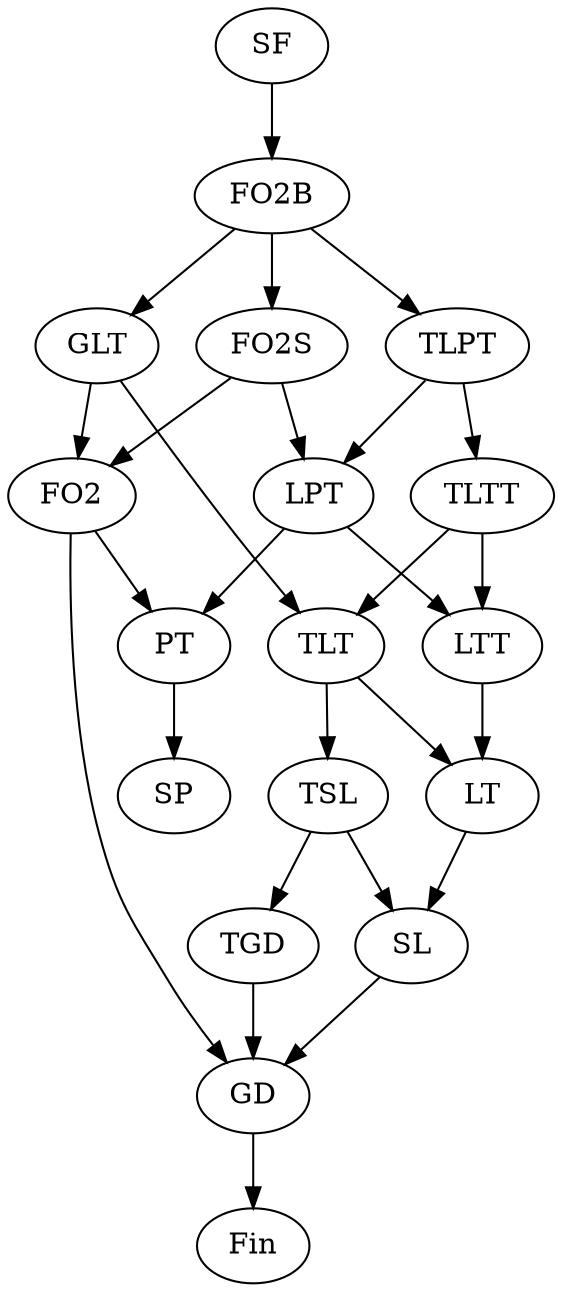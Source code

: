 digraph subreg {
SF -> FO2B;
FO2B -> FO2S;
FO2S -> FO2;
FO2 -> PT;
PT -> SP;
LTT -> LT;
LT -> SL;
TLTT -> LTT;
TLTT -> TLT;
TLT -> LT;
TLT -> TSL;
TSL -> SL;
FO2B -> GLT;
GLT -> TLT;
GLT -> FO2;
FO2S -> LPT;
LPT -> LTT;
LPT -> PT;
FO2B -> TLPT;
TLPT -> TLTT;
TLPT -> LPT;
TSL -> TGD;
TGD -> GD;
FO2 -> GD;
SL -> GD;
GD -> Fin;
}
